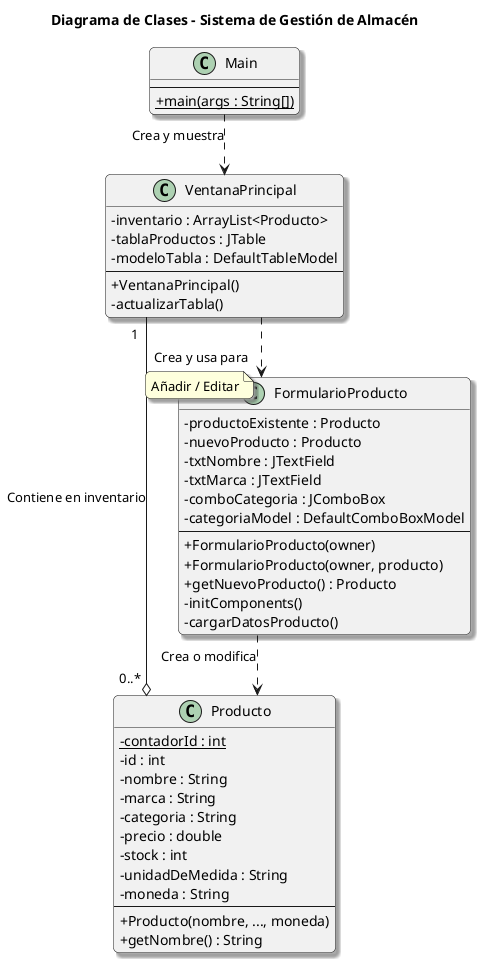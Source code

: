 @startuml
' Título y personalización de la apariencia del diagrama
title Diagrama de Clases - Sistema de Gestión de Almacén
skinparam classAttributeIconSize 0
skinparam linetype ortho
skinparam roundCorner 10
skinparam shadowing true

' Definición de las clases y sus miembros más importantes

class Producto {
  - {static} contadorId : int
  - id : int
  - nombre : String
  - marca : String
  - categoria : String
  - precio : double
  - stock : int
  - unidadDeMedida : String
  - moneda : String
  --
  + Producto(nombre, ..., moneda)
  + getNombre() : String
  ' (y otros getters/setters)
}

class FormularioProducto {
  - productoExistente : Producto
  - nuevoProducto : Producto
  - txtNombre : JTextField
  - txtMarca : JTextField
  - comboCategoria : JComboBox
  - categoriaModel : DefaultComboBoxModel
  ' (y otros componentes GUI)
  --
  + FormularioProducto(owner)
  + FormularioProducto(owner, producto)
  + getNuevoProducto() : Producto
  - initComponents()
  - cargarDatosProducto()
  ' + Listeners para gestionar categorías dinámicamente
}

class VentanaPrincipal {
  - inventario : ArrayList<Producto>
  - tablaProductos : JTable
  - modeloTabla : DefaultTableModel
  --
  + VentanaPrincipal()
  - actualizarTabla()
}

class Main {
  --
  + {static} main(args : String[])
}


' Definición de las relaciones entre las clases

Main ..> VentanaPrincipal : "Crea y muestra"

VentanaPrincipal "1" --o "0..*" Producto : "Contiene en inventario"

VentanaPrincipal ..> FormularioProducto : "Crea y usa para"
note on link: Añadir / Editar

FormularioProducto ..> Producto : "Crea o modifica"

@enduml
